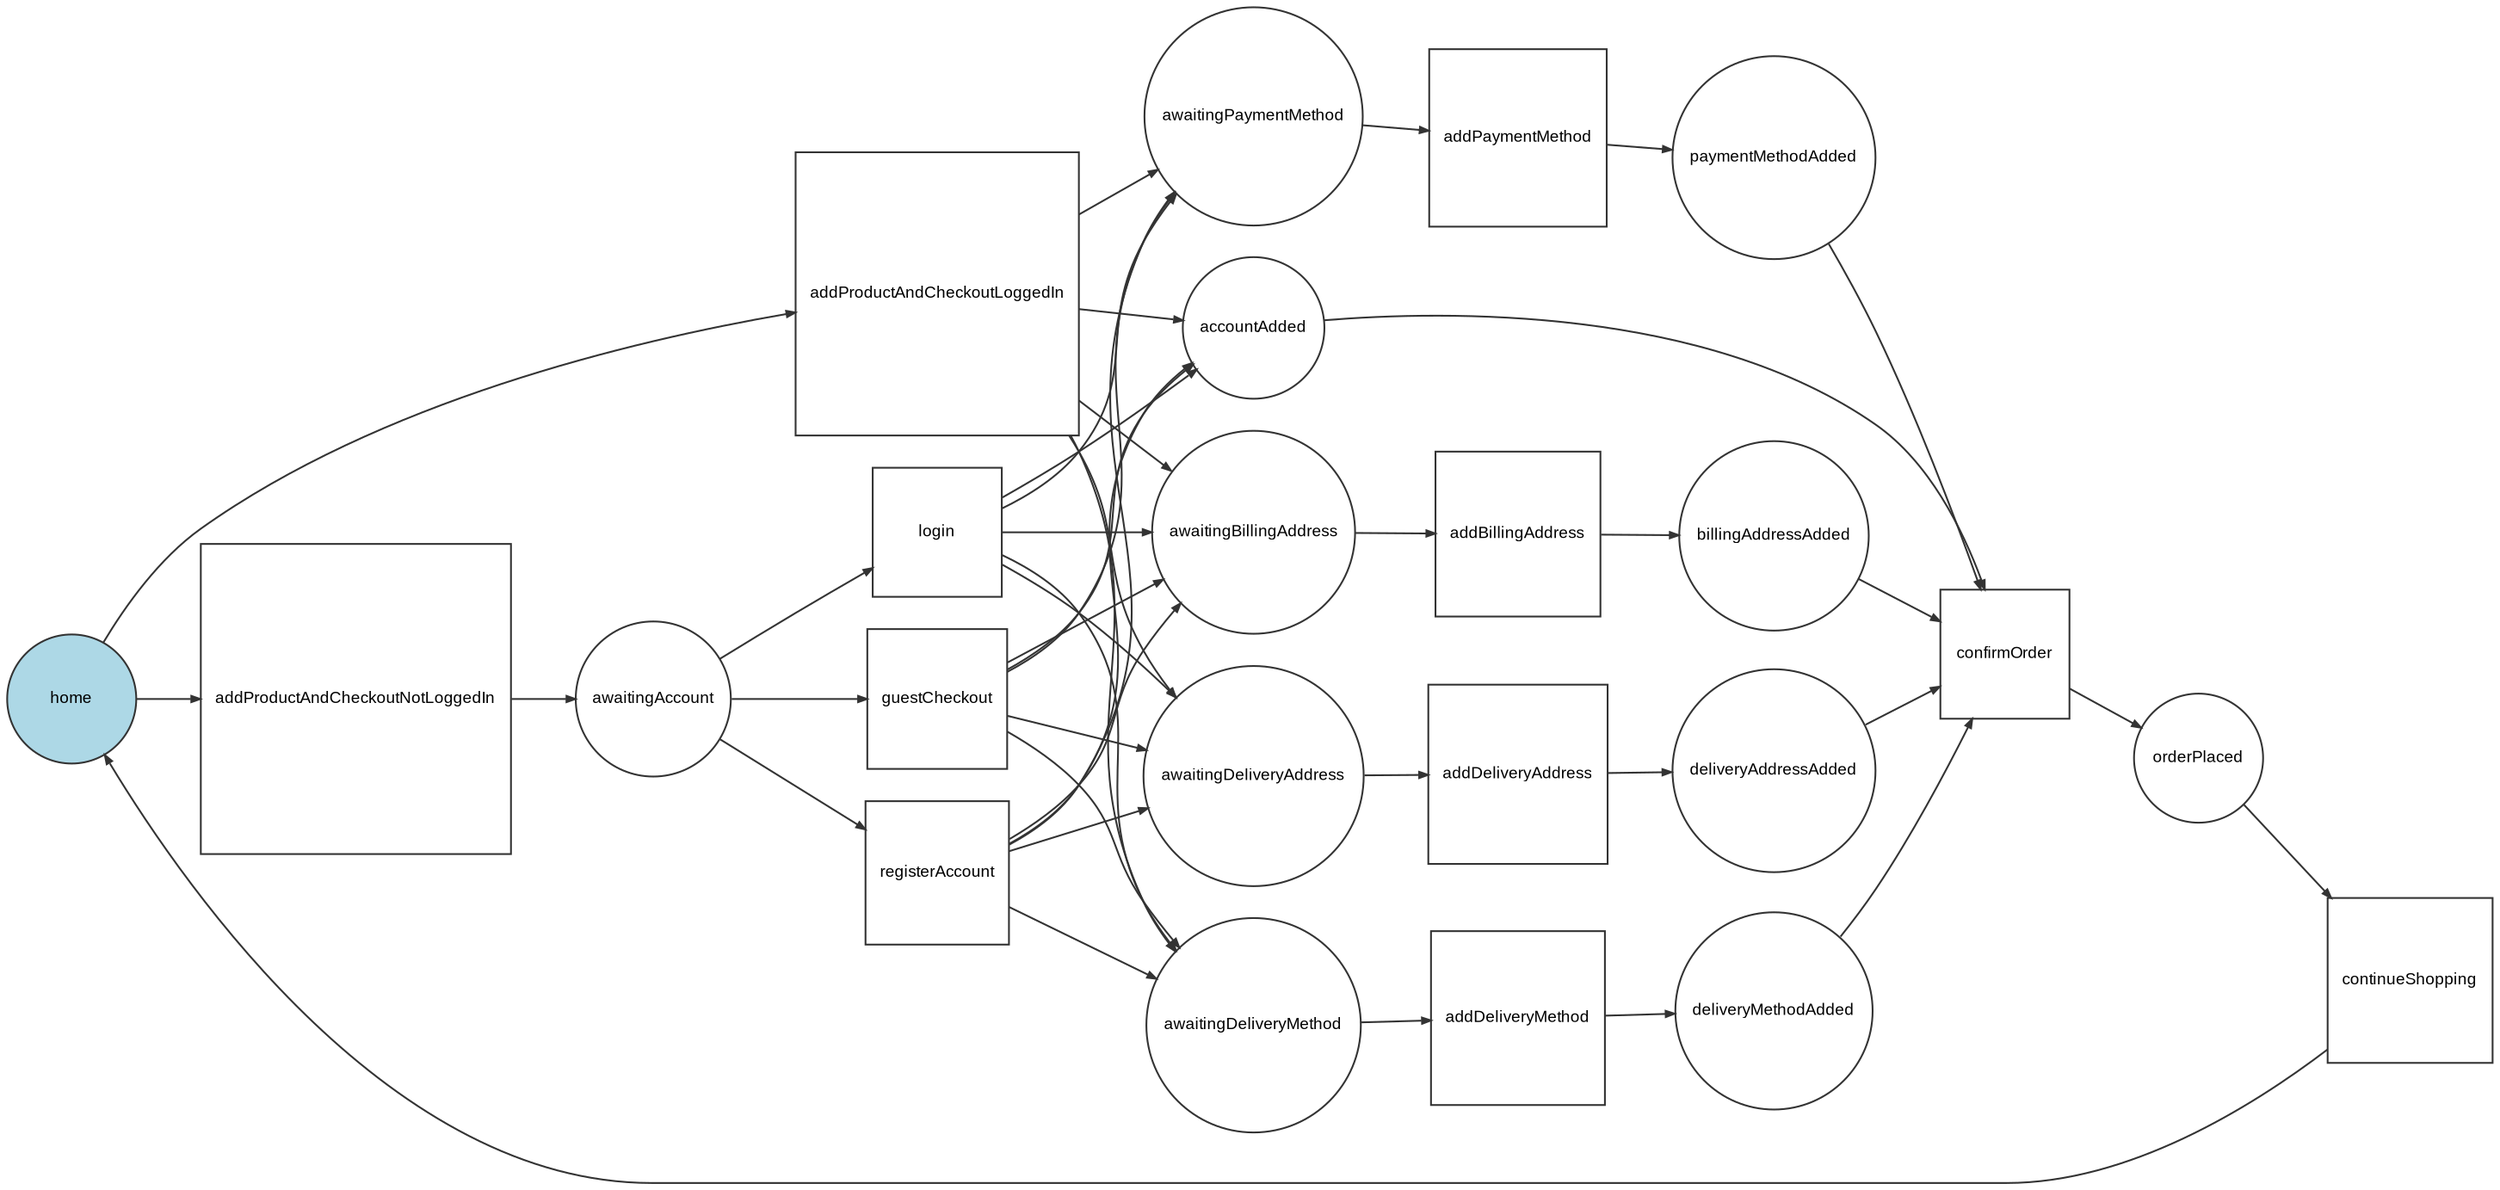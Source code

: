 digraph workflow {
  ratio="compress" rankdir="LR" label=""
  node [fontsize="9" fontname="Arial" color="#333333" fillcolor="lightblue" fixedsize="false" width="1"];
  edge [fontsize="9" fontname="Arial" color="#333333" arrowhead="normal" arrowsize="0.5"];

  place_e83249bd3ba79932e16fb1fb5100dafade9954c2 [label="home", shape=circle, style="filled"];
  place_8df9aa6c1a8fbc2bf1fff5c5d67d147e334f94cf [label="awaitingAccount", shape=circle];
  place_e8718de4f73418b4e1c7ad5c42bec684a4a9caa9 [label="awaitingBillingAddress", shape=circle];
  place_95c4228878ef8ed807e02b7e17abad8cfa27a63b [label="awaitingDeliveryAddress", shape=circle];
  place_db2a0e8a240c19feca6bf300b83c712f43d74c07 [label="awaitingDeliveryMethod", shape=circle];
  place_866591cec37483a4a6ab3489cb867167720a8a29 [label="awaitingPaymentMethod", shape=circle];
  place_a2b5ee046fd493f24a42236ed96bf6391e7dd3bb [label="accountAdded", shape=circle];
  place_4b91121f15dd396c0ae165be0700915d1c031185 [label="billingAddressAdded", shape=circle];
  place_d28a622a32ba5df0dab0c01e924c0b2dc9456cd8 [label="deliveryAddressAdded", shape=circle];
  place_28aae0f120be48f4f0ba56d7a75699965ccaa214 [label="deliveryMethodAdded", shape=circle];
  place_098279e686d64d36fd9ddfd5d8eed3773751c874 [label="paymentMethodAdded", shape=circle];
  place_cbeec9c5b8f73f7335a9b9606865084b73d6db44 [label="orderPlaced", shape=circle];
  transition_2ac776141d84009da79b006b4dec8054691a5c5f [label="addProductAndCheckoutNotLoggedIn", shape=box, shape="box", regular="1"];
  transition_578a40e5a7bc3a0474371867ac2173acd5bf516c [label="addProductAndCheckoutLoggedIn", shape=box, shape="box", regular="1"];
  transition_2736fab291f04e69b62d490c3c09361f5b82461a [label="login", shape=box, shape="box", regular="1"];
  transition_1b8a31d24f7e7b4bb00f985657ef664c0fd484f7 [label="guestCheckout", shape=box, shape="box", regular="1"];
  transition_4a67e46d8a1b96a2f1ebfa90009ae18258516248 [label="registerAccount", shape=box, shape="box", regular="1"];
  transition_7545e2f010e1960eb9131ab34ff00f073860c179 [label="addBillingAddress", shape=box, shape="box", regular="1"];
  transition_d0456ba3eec7c63caee5da332a123d063ab793f0 [label="addDeliveryAddress", shape=box, shape="box", regular="1"];
  transition_df57db0e976add4f8115fb49f751571ed8e60c9e [label="addDeliveryMethod", shape=box, shape="box", regular="1"];
  transition_752bfd756f267a2d9e4dbb70f2b8c487d606f886 [label="addPaymentMethod", shape=box, shape="box", regular="1"];
  transition_f158550b6472279811abb832e1fa84c33a264bd1 [label="confirmOrder", shape=box, shape="box", regular="1"];
  transition_f5f67f37bdb26da1aa426f3f570c10051eb8a1f6 [label="continueShopping", shape=box, shape="box", regular="1"];
  place_e83249bd3ba79932e16fb1fb5100dafade9954c2 -> transition_2ac776141d84009da79b006b4dec8054691a5c5f [style="solid"];
  transition_2ac776141d84009da79b006b4dec8054691a5c5f -> place_8df9aa6c1a8fbc2bf1fff5c5d67d147e334f94cf [style="solid"];
  place_e83249bd3ba79932e16fb1fb5100dafade9954c2 -> transition_578a40e5a7bc3a0474371867ac2173acd5bf516c [style="solid"];
  transition_578a40e5a7bc3a0474371867ac2173acd5bf516c -> place_a2b5ee046fd493f24a42236ed96bf6391e7dd3bb [style="solid"];
  transition_578a40e5a7bc3a0474371867ac2173acd5bf516c -> place_e8718de4f73418b4e1c7ad5c42bec684a4a9caa9 [style="solid"];
  transition_578a40e5a7bc3a0474371867ac2173acd5bf516c -> place_95c4228878ef8ed807e02b7e17abad8cfa27a63b [style="solid"];
  transition_578a40e5a7bc3a0474371867ac2173acd5bf516c -> place_db2a0e8a240c19feca6bf300b83c712f43d74c07 [style="solid"];
  transition_578a40e5a7bc3a0474371867ac2173acd5bf516c -> place_866591cec37483a4a6ab3489cb867167720a8a29 [style="solid"];
  place_8df9aa6c1a8fbc2bf1fff5c5d67d147e334f94cf -> transition_2736fab291f04e69b62d490c3c09361f5b82461a [style="solid"];
  transition_2736fab291f04e69b62d490c3c09361f5b82461a -> place_a2b5ee046fd493f24a42236ed96bf6391e7dd3bb [style="solid"];
  transition_2736fab291f04e69b62d490c3c09361f5b82461a -> place_e8718de4f73418b4e1c7ad5c42bec684a4a9caa9 [style="solid"];
  transition_2736fab291f04e69b62d490c3c09361f5b82461a -> place_95c4228878ef8ed807e02b7e17abad8cfa27a63b [style="solid"];
  transition_2736fab291f04e69b62d490c3c09361f5b82461a -> place_db2a0e8a240c19feca6bf300b83c712f43d74c07 [style="solid"];
  transition_2736fab291f04e69b62d490c3c09361f5b82461a -> place_866591cec37483a4a6ab3489cb867167720a8a29 [style="solid"];
  place_8df9aa6c1a8fbc2bf1fff5c5d67d147e334f94cf -> transition_1b8a31d24f7e7b4bb00f985657ef664c0fd484f7 [style="solid"];
  transition_1b8a31d24f7e7b4bb00f985657ef664c0fd484f7 -> place_a2b5ee046fd493f24a42236ed96bf6391e7dd3bb [style="solid"];
  transition_1b8a31d24f7e7b4bb00f985657ef664c0fd484f7 -> place_e8718de4f73418b4e1c7ad5c42bec684a4a9caa9 [style="solid"];
  transition_1b8a31d24f7e7b4bb00f985657ef664c0fd484f7 -> place_95c4228878ef8ed807e02b7e17abad8cfa27a63b [style="solid"];
  transition_1b8a31d24f7e7b4bb00f985657ef664c0fd484f7 -> place_db2a0e8a240c19feca6bf300b83c712f43d74c07 [style="solid"];
  transition_1b8a31d24f7e7b4bb00f985657ef664c0fd484f7 -> place_866591cec37483a4a6ab3489cb867167720a8a29 [style="solid"];
  place_8df9aa6c1a8fbc2bf1fff5c5d67d147e334f94cf -> transition_4a67e46d8a1b96a2f1ebfa90009ae18258516248 [style="solid"];
  transition_4a67e46d8a1b96a2f1ebfa90009ae18258516248 -> place_a2b5ee046fd493f24a42236ed96bf6391e7dd3bb [style="solid"];
  transition_4a67e46d8a1b96a2f1ebfa90009ae18258516248 -> place_e8718de4f73418b4e1c7ad5c42bec684a4a9caa9 [style="solid"];
  transition_4a67e46d8a1b96a2f1ebfa90009ae18258516248 -> place_95c4228878ef8ed807e02b7e17abad8cfa27a63b [style="solid"];
  transition_4a67e46d8a1b96a2f1ebfa90009ae18258516248 -> place_db2a0e8a240c19feca6bf300b83c712f43d74c07 [style="solid"];
  transition_4a67e46d8a1b96a2f1ebfa90009ae18258516248 -> place_866591cec37483a4a6ab3489cb867167720a8a29 [style="solid"];
  place_e8718de4f73418b4e1c7ad5c42bec684a4a9caa9 -> transition_7545e2f010e1960eb9131ab34ff00f073860c179 [style="solid"];
  transition_7545e2f010e1960eb9131ab34ff00f073860c179 -> place_4b91121f15dd396c0ae165be0700915d1c031185 [style="solid"];
  place_95c4228878ef8ed807e02b7e17abad8cfa27a63b -> transition_d0456ba3eec7c63caee5da332a123d063ab793f0 [style="solid"];
  transition_d0456ba3eec7c63caee5da332a123d063ab793f0 -> place_d28a622a32ba5df0dab0c01e924c0b2dc9456cd8 [style="solid"];
  place_db2a0e8a240c19feca6bf300b83c712f43d74c07 -> transition_df57db0e976add4f8115fb49f751571ed8e60c9e [style="solid"];
  transition_df57db0e976add4f8115fb49f751571ed8e60c9e -> place_28aae0f120be48f4f0ba56d7a75699965ccaa214 [style="solid"];
  place_866591cec37483a4a6ab3489cb867167720a8a29 -> transition_752bfd756f267a2d9e4dbb70f2b8c487d606f886 [style="solid"];
  transition_752bfd756f267a2d9e4dbb70f2b8c487d606f886 -> place_098279e686d64d36fd9ddfd5d8eed3773751c874 [style="solid"];
  place_a2b5ee046fd493f24a42236ed96bf6391e7dd3bb -> transition_f158550b6472279811abb832e1fa84c33a264bd1 [style="solid"];
  place_4b91121f15dd396c0ae165be0700915d1c031185 -> transition_f158550b6472279811abb832e1fa84c33a264bd1 [style="solid"];
  place_d28a622a32ba5df0dab0c01e924c0b2dc9456cd8 -> transition_f158550b6472279811abb832e1fa84c33a264bd1 [style="solid"];
  place_28aae0f120be48f4f0ba56d7a75699965ccaa214 -> transition_f158550b6472279811abb832e1fa84c33a264bd1 [style="solid"];
  place_098279e686d64d36fd9ddfd5d8eed3773751c874 -> transition_f158550b6472279811abb832e1fa84c33a264bd1 [style="solid"];
  transition_f158550b6472279811abb832e1fa84c33a264bd1 -> place_cbeec9c5b8f73f7335a9b9606865084b73d6db44 [style="solid"];
  place_cbeec9c5b8f73f7335a9b9606865084b73d6db44 -> transition_f5f67f37bdb26da1aa426f3f570c10051eb8a1f6 [style="solid"];
  transition_f5f67f37bdb26da1aa426f3f570c10051eb8a1f6 -> place_e83249bd3ba79932e16fb1fb5100dafade9954c2 [style="solid"];
}


